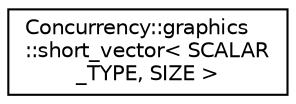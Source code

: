 digraph "Graphical Class Hierarchy"
{
  edge [fontname="Helvetica",fontsize="10",labelfontname="Helvetica",labelfontsize="10"];
  node [fontname="Helvetica",fontsize="10",shape=record];
  rankdir="LR";
  Node1 [label="Concurrency::graphics\l::short_vector\< SCALAR\l_TYPE, SIZE \>",height=0.2,width=0.4,color="black", fillcolor="white", style="filled",URL="$structConcurrency_1_1graphics_1_1short__vector.html"];
}
